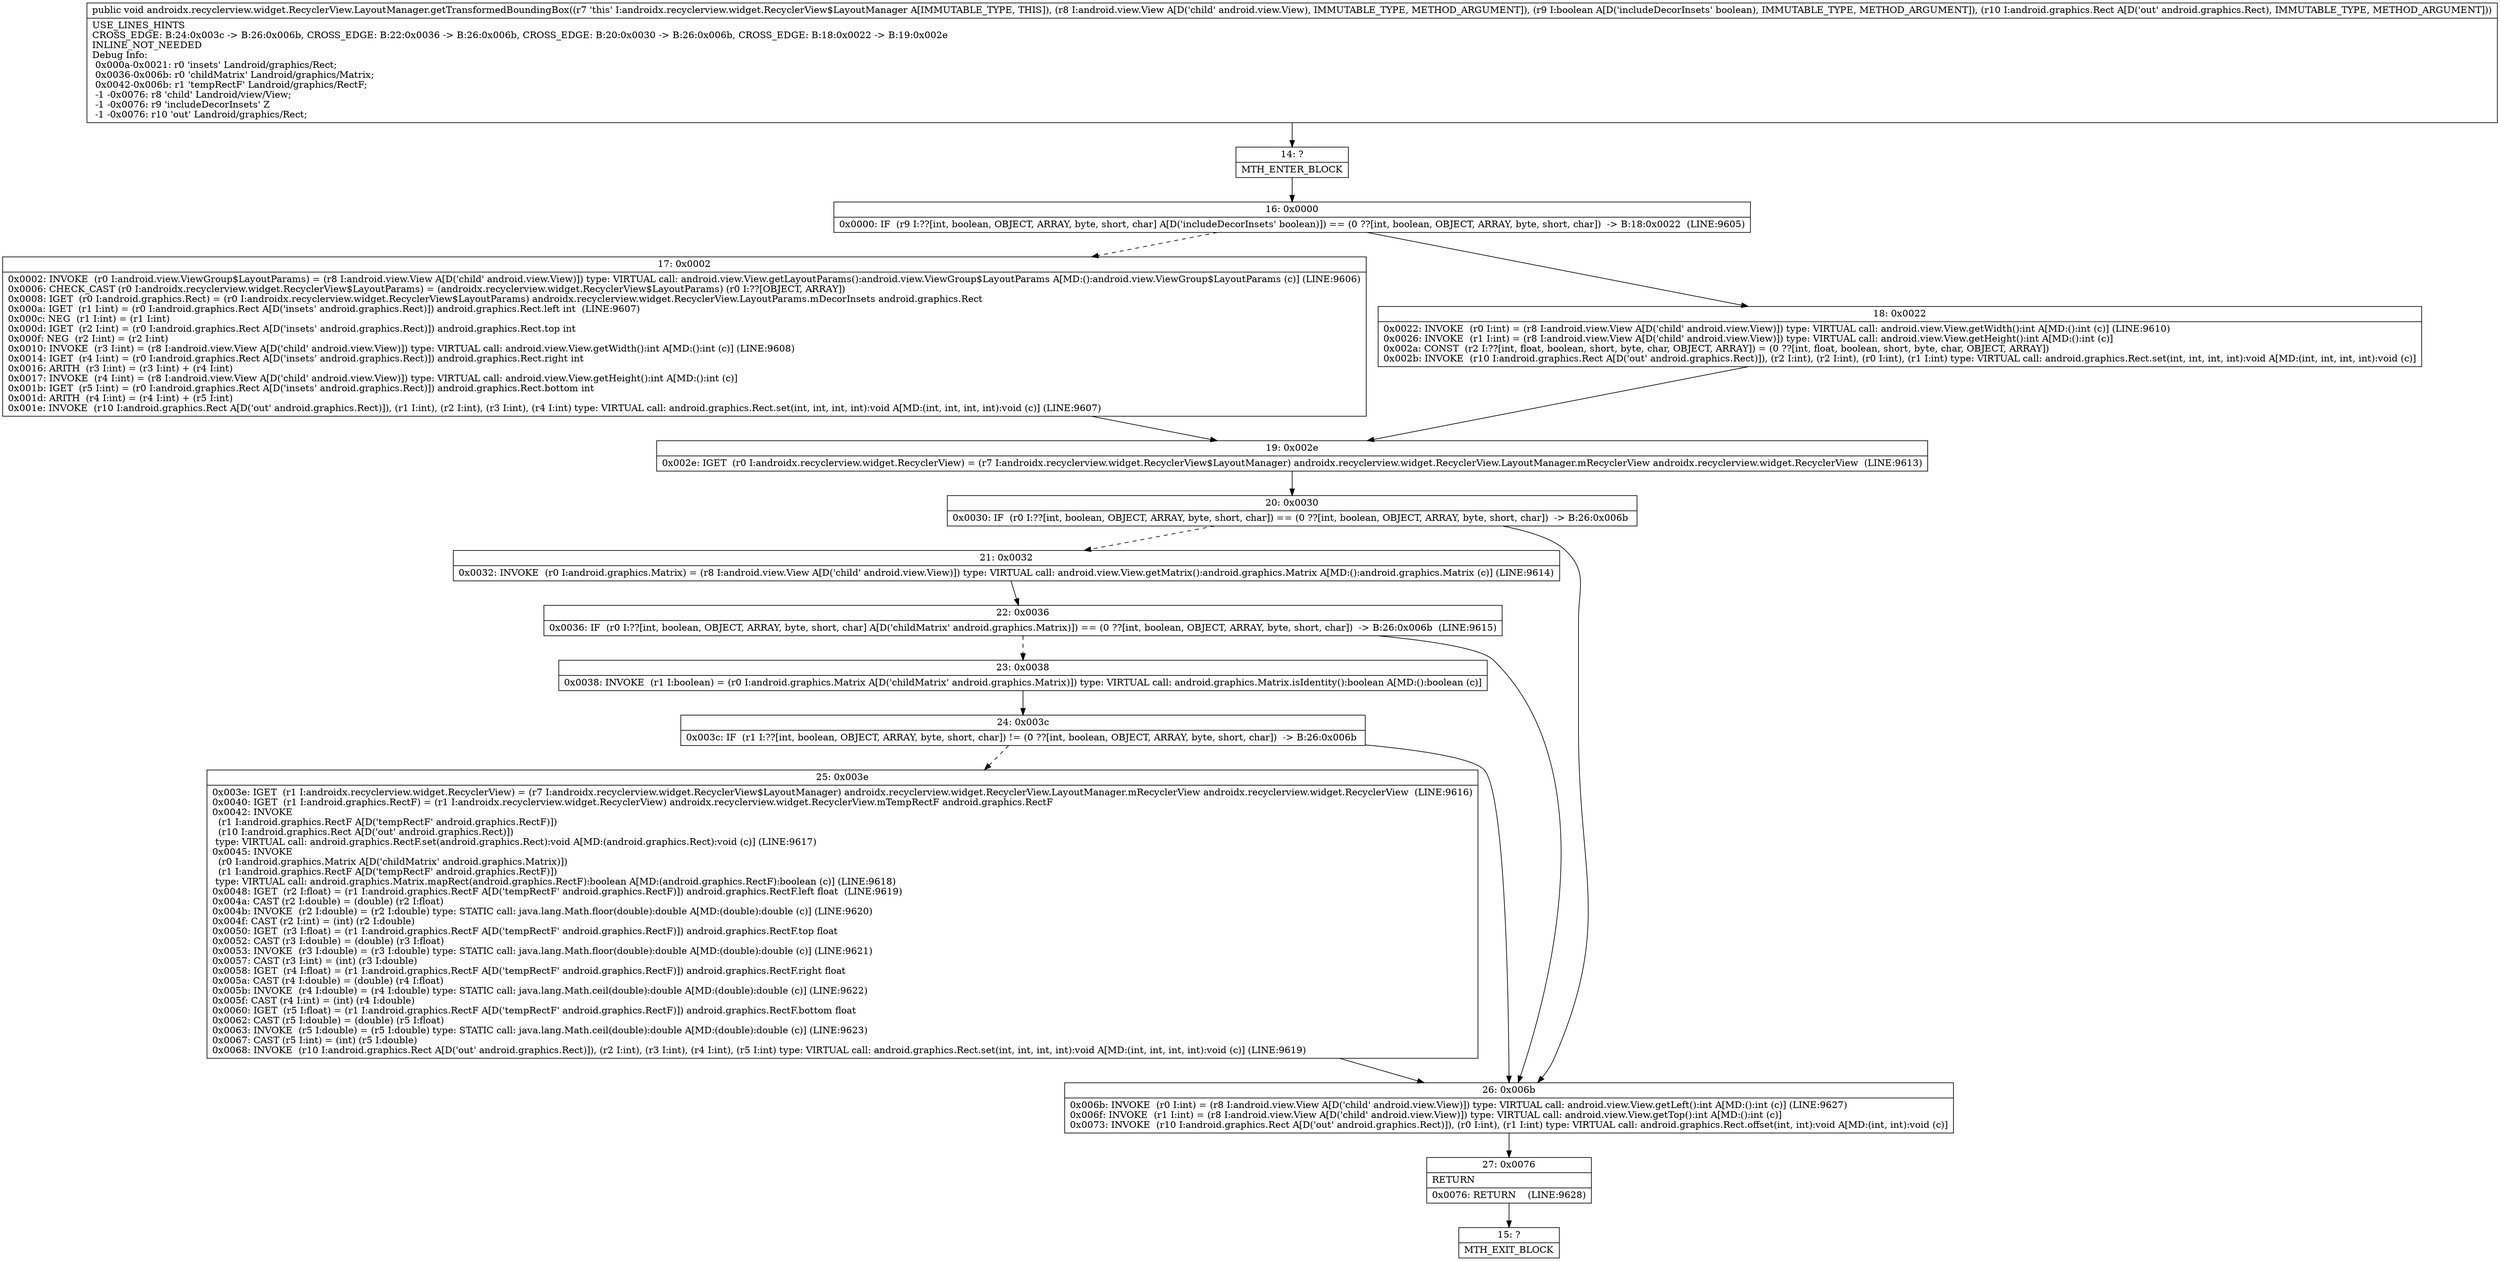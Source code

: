 digraph "CFG forandroidx.recyclerview.widget.RecyclerView.LayoutManager.getTransformedBoundingBox(Landroid\/view\/View;ZLandroid\/graphics\/Rect;)V" {
Node_14 [shape=record,label="{14\:\ ?|MTH_ENTER_BLOCK\l}"];
Node_16 [shape=record,label="{16\:\ 0x0000|0x0000: IF  (r9 I:??[int, boolean, OBJECT, ARRAY, byte, short, char] A[D('includeDecorInsets' boolean)]) == (0 ??[int, boolean, OBJECT, ARRAY, byte, short, char])  \-\> B:18:0x0022  (LINE:9605)\l}"];
Node_17 [shape=record,label="{17\:\ 0x0002|0x0002: INVOKE  (r0 I:android.view.ViewGroup$LayoutParams) = (r8 I:android.view.View A[D('child' android.view.View)]) type: VIRTUAL call: android.view.View.getLayoutParams():android.view.ViewGroup$LayoutParams A[MD:():android.view.ViewGroup$LayoutParams (c)] (LINE:9606)\l0x0006: CHECK_CAST (r0 I:androidx.recyclerview.widget.RecyclerView$LayoutParams) = (androidx.recyclerview.widget.RecyclerView$LayoutParams) (r0 I:??[OBJECT, ARRAY]) \l0x0008: IGET  (r0 I:android.graphics.Rect) = (r0 I:androidx.recyclerview.widget.RecyclerView$LayoutParams) androidx.recyclerview.widget.RecyclerView.LayoutParams.mDecorInsets android.graphics.Rect \l0x000a: IGET  (r1 I:int) = (r0 I:android.graphics.Rect A[D('insets' android.graphics.Rect)]) android.graphics.Rect.left int  (LINE:9607)\l0x000c: NEG  (r1 I:int) = (r1 I:int) \l0x000d: IGET  (r2 I:int) = (r0 I:android.graphics.Rect A[D('insets' android.graphics.Rect)]) android.graphics.Rect.top int \l0x000f: NEG  (r2 I:int) = (r2 I:int) \l0x0010: INVOKE  (r3 I:int) = (r8 I:android.view.View A[D('child' android.view.View)]) type: VIRTUAL call: android.view.View.getWidth():int A[MD:():int (c)] (LINE:9608)\l0x0014: IGET  (r4 I:int) = (r0 I:android.graphics.Rect A[D('insets' android.graphics.Rect)]) android.graphics.Rect.right int \l0x0016: ARITH  (r3 I:int) = (r3 I:int) + (r4 I:int) \l0x0017: INVOKE  (r4 I:int) = (r8 I:android.view.View A[D('child' android.view.View)]) type: VIRTUAL call: android.view.View.getHeight():int A[MD:():int (c)]\l0x001b: IGET  (r5 I:int) = (r0 I:android.graphics.Rect A[D('insets' android.graphics.Rect)]) android.graphics.Rect.bottom int \l0x001d: ARITH  (r4 I:int) = (r4 I:int) + (r5 I:int) \l0x001e: INVOKE  (r10 I:android.graphics.Rect A[D('out' android.graphics.Rect)]), (r1 I:int), (r2 I:int), (r3 I:int), (r4 I:int) type: VIRTUAL call: android.graphics.Rect.set(int, int, int, int):void A[MD:(int, int, int, int):void (c)] (LINE:9607)\l}"];
Node_19 [shape=record,label="{19\:\ 0x002e|0x002e: IGET  (r0 I:androidx.recyclerview.widget.RecyclerView) = (r7 I:androidx.recyclerview.widget.RecyclerView$LayoutManager) androidx.recyclerview.widget.RecyclerView.LayoutManager.mRecyclerView androidx.recyclerview.widget.RecyclerView  (LINE:9613)\l}"];
Node_20 [shape=record,label="{20\:\ 0x0030|0x0030: IF  (r0 I:??[int, boolean, OBJECT, ARRAY, byte, short, char]) == (0 ??[int, boolean, OBJECT, ARRAY, byte, short, char])  \-\> B:26:0x006b \l}"];
Node_21 [shape=record,label="{21\:\ 0x0032|0x0032: INVOKE  (r0 I:android.graphics.Matrix) = (r8 I:android.view.View A[D('child' android.view.View)]) type: VIRTUAL call: android.view.View.getMatrix():android.graphics.Matrix A[MD:():android.graphics.Matrix (c)] (LINE:9614)\l}"];
Node_22 [shape=record,label="{22\:\ 0x0036|0x0036: IF  (r0 I:??[int, boolean, OBJECT, ARRAY, byte, short, char] A[D('childMatrix' android.graphics.Matrix)]) == (0 ??[int, boolean, OBJECT, ARRAY, byte, short, char])  \-\> B:26:0x006b  (LINE:9615)\l}"];
Node_23 [shape=record,label="{23\:\ 0x0038|0x0038: INVOKE  (r1 I:boolean) = (r0 I:android.graphics.Matrix A[D('childMatrix' android.graphics.Matrix)]) type: VIRTUAL call: android.graphics.Matrix.isIdentity():boolean A[MD:():boolean (c)]\l}"];
Node_24 [shape=record,label="{24\:\ 0x003c|0x003c: IF  (r1 I:??[int, boolean, OBJECT, ARRAY, byte, short, char]) != (0 ??[int, boolean, OBJECT, ARRAY, byte, short, char])  \-\> B:26:0x006b \l}"];
Node_25 [shape=record,label="{25\:\ 0x003e|0x003e: IGET  (r1 I:androidx.recyclerview.widget.RecyclerView) = (r7 I:androidx.recyclerview.widget.RecyclerView$LayoutManager) androidx.recyclerview.widget.RecyclerView.LayoutManager.mRecyclerView androidx.recyclerview.widget.RecyclerView  (LINE:9616)\l0x0040: IGET  (r1 I:android.graphics.RectF) = (r1 I:androidx.recyclerview.widget.RecyclerView) androidx.recyclerview.widget.RecyclerView.mTempRectF android.graphics.RectF \l0x0042: INVOKE  \l  (r1 I:android.graphics.RectF A[D('tempRectF' android.graphics.RectF)])\l  (r10 I:android.graphics.Rect A[D('out' android.graphics.Rect)])\l type: VIRTUAL call: android.graphics.RectF.set(android.graphics.Rect):void A[MD:(android.graphics.Rect):void (c)] (LINE:9617)\l0x0045: INVOKE  \l  (r0 I:android.graphics.Matrix A[D('childMatrix' android.graphics.Matrix)])\l  (r1 I:android.graphics.RectF A[D('tempRectF' android.graphics.RectF)])\l type: VIRTUAL call: android.graphics.Matrix.mapRect(android.graphics.RectF):boolean A[MD:(android.graphics.RectF):boolean (c)] (LINE:9618)\l0x0048: IGET  (r2 I:float) = (r1 I:android.graphics.RectF A[D('tempRectF' android.graphics.RectF)]) android.graphics.RectF.left float  (LINE:9619)\l0x004a: CAST (r2 I:double) = (double) (r2 I:float) \l0x004b: INVOKE  (r2 I:double) = (r2 I:double) type: STATIC call: java.lang.Math.floor(double):double A[MD:(double):double (c)] (LINE:9620)\l0x004f: CAST (r2 I:int) = (int) (r2 I:double) \l0x0050: IGET  (r3 I:float) = (r1 I:android.graphics.RectF A[D('tempRectF' android.graphics.RectF)]) android.graphics.RectF.top float \l0x0052: CAST (r3 I:double) = (double) (r3 I:float) \l0x0053: INVOKE  (r3 I:double) = (r3 I:double) type: STATIC call: java.lang.Math.floor(double):double A[MD:(double):double (c)] (LINE:9621)\l0x0057: CAST (r3 I:int) = (int) (r3 I:double) \l0x0058: IGET  (r4 I:float) = (r1 I:android.graphics.RectF A[D('tempRectF' android.graphics.RectF)]) android.graphics.RectF.right float \l0x005a: CAST (r4 I:double) = (double) (r4 I:float) \l0x005b: INVOKE  (r4 I:double) = (r4 I:double) type: STATIC call: java.lang.Math.ceil(double):double A[MD:(double):double (c)] (LINE:9622)\l0x005f: CAST (r4 I:int) = (int) (r4 I:double) \l0x0060: IGET  (r5 I:float) = (r1 I:android.graphics.RectF A[D('tempRectF' android.graphics.RectF)]) android.graphics.RectF.bottom float \l0x0062: CAST (r5 I:double) = (double) (r5 I:float) \l0x0063: INVOKE  (r5 I:double) = (r5 I:double) type: STATIC call: java.lang.Math.ceil(double):double A[MD:(double):double (c)] (LINE:9623)\l0x0067: CAST (r5 I:int) = (int) (r5 I:double) \l0x0068: INVOKE  (r10 I:android.graphics.Rect A[D('out' android.graphics.Rect)]), (r2 I:int), (r3 I:int), (r4 I:int), (r5 I:int) type: VIRTUAL call: android.graphics.Rect.set(int, int, int, int):void A[MD:(int, int, int, int):void (c)] (LINE:9619)\l}"];
Node_26 [shape=record,label="{26\:\ 0x006b|0x006b: INVOKE  (r0 I:int) = (r8 I:android.view.View A[D('child' android.view.View)]) type: VIRTUAL call: android.view.View.getLeft():int A[MD:():int (c)] (LINE:9627)\l0x006f: INVOKE  (r1 I:int) = (r8 I:android.view.View A[D('child' android.view.View)]) type: VIRTUAL call: android.view.View.getTop():int A[MD:():int (c)]\l0x0073: INVOKE  (r10 I:android.graphics.Rect A[D('out' android.graphics.Rect)]), (r0 I:int), (r1 I:int) type: VIRTUAL call: android.graphics.Rect.offset(int, int):void A[MD:(int, int):void (c)]\l}"];
Node_27 [shape=record,label="{27\:\ 0x0076|RETURN\l|0x0076: RETURN    (LINE:9628)\l}"];
Node_15 [shape=record,label="{15\:\ ?|MTH_EXIT_BLOCK\l}"];
Node_18 [shape=record,label="{18\:\ 0x0022|0x0022: INVOKE  (r0 I:int) = (r8 I:android.view.View A[D('child' android.view.View)]) type: VIRTUAL call: android.view.View.getWidth():int A[MD:():int (c)] (LINE:9610)\l0x0026: INVOKE  (r1 I:int) = (r8 I:android.view.View A[D('child' android.view.View)]) type: VIRTUAL call: android.view.View.getHeight():int A[MD:():int (c)]\l0x002a: CONST  (r2 I:??[int, float, boolean, short, byte, char, OBJECT, ARRAY]) = (0 ??[int, float, boolean, short, byte, char, OBJECT, ARRAY]) \l0x002b: INVOKE  (r10 I:android.graphics.Rect A[D('out' android.graphics.Rect)]), (r2 I:int), (r2 I:int), (r0 I:int), (r1 I:int) type: VIRTUAL call: android.graphics.Rect.set(int, int, int, int):void A[MD:(int, int, int, int):void (c)]\l}"];
MethodNode[shape=record,label="{public void androidx.recyclerview.widget.RecyclerView.LayoutManager.getTransformedBoundingBox((r7 'this' I:androidx.recyclerview.widget.RecyclerView$LayoutManager A[IMMUTABLE_TYPE, THIS]), (r8 I:android.view.View A[D('child' android.view.View), IMMUTABLE_TYPE, METHOD_ARGUMENT]), (r9 I:boolean A[D('includeDecorInsets' boolean), IMMUTABLE_TYPE, METHOD_ARGUMENT]), (r10 I:android.graphics.Rect A[D('out' android.graphics.Rect), IMMUTABLE_TYPE, METHOD_ARGUMENT]))  | USE_LINES_HINTS\lCROSS_EDGE: B:24:0x003c \-\> B:26:0x006b, CROSS_EDGE: B:22:0x0036 \-\> B:26:0x006b, CROSS_EDGE: B:20:0x0030 \-\> B:26:0x006b, CROSS_EDGE: B:18:0x0022 \-\> B:19:0x002e\lINLINE_NOT_NEEDED\lDebug Info:\l  0x000a\-0x0021: r0 'insets' Landroid\/graphics\/Rect;\l  0x0036\-0x006b: r0 'childMatrix' Landroid\/graphics\/Matrix;\l  0x0042\-0x006b: r1 'tempRectF' Landroid\/graphics\/RectF;\l  \-1 \-0x0076: r8 'child' Landroid\/view\/View;\l  \-1 \-0x0076: r9 'includeDecorInsets' Z\l  \-1 \-0x0076: r10 'out' Landroid\/graphics\/Rect;\l}"];
MethodNode -> Node_14;Node_14 -> Node_16;
Node_16 -> Node_17[style=dashed];
Node_16 -> Node_18;
Node_17 -> Node_19;
Node_19 -> Node_20;
Node_20 -> Node_21[style=dashed];
Node_20 -> Node_26;
Node_21 -> Node_22;
Node_22 -> Node_23[style=dashed];
Node_22 -> Node_26;
Node_23 -> Node_24;
Node_24 -> Node_25[style=dashed];
Node_24 -> Node_26;
Node_25 -> Node_26;
Node_26 -> Node_27;
Node_27 -> Node_15;
Node_18 -> Node_19;
}

